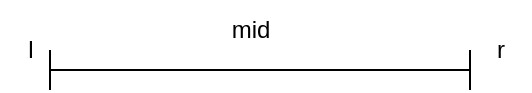 <mxfile version="20.6.0" type="github">
  <diagram id="Dcu8O163nK0OR9Tb1uK9" name="第 1 页">
    <mxGraphModel dx="338" dy="219" grid="1" gridSize="10" guides="1" tooltips="1" connect="1" arrows="1" fold="1" page="1" pageScale="1" pageWidth="827" pageHeight="1169" math="0" shadow="0">
      <root>
        <mxCell id="0" />
        <mxCell id="1" parent="0" />
        <mxCell id="WOTNZ3QYwdDVWqU-q48a-1" value="" style="shape=crossbar;whiteSpace=wrap;html=1;rounded=1;" vertex="1" parent="1">
          <mxGeometry x="260" y="270" width="210" height="20" as="geometry" />
        </mxCell>
        <mxCell id="WOTNZ3QYwdDVWqU-q48a-2" value="l" style="text;html=1;align=center;verticalAlign=middle;resizable=0;points=[];autosize=1;strokeColor=none;fillColor=none;" vertex="1" parent="1">
          <mxGeometry x="235" y="255" width="30" height="30" as="geometry" />
        </mxCell>
        <mxCell id="WOTNZ3QYwdDVWqU-q48a-3" value="r" style="text;html=1;align=center;verticalAlign=middle;resizable=0;points=[];autosize=1;strokeColor=none;fillColor=none;" vertex="1" parent="1">
          <mxGeometry x="470" y="255" width="30" height="30" as="geometry" />
        </mxCell>
        <mxCell id="WOTNZ3QYwdDVWqU-q48a-4" value="mid" style="text;html=1;align=center;verticalAlign=middle;resizable=0;points=[];autosize=1;strokeColor=none;fillColor=none;" vertex="1" parent="1">
          <mxGeometry x="340" y="245" width="40" height="30" as="geometry" />
        </mxCell>
      </root>
    </mxGraphModel>
  </diagram>
</mxfile>
